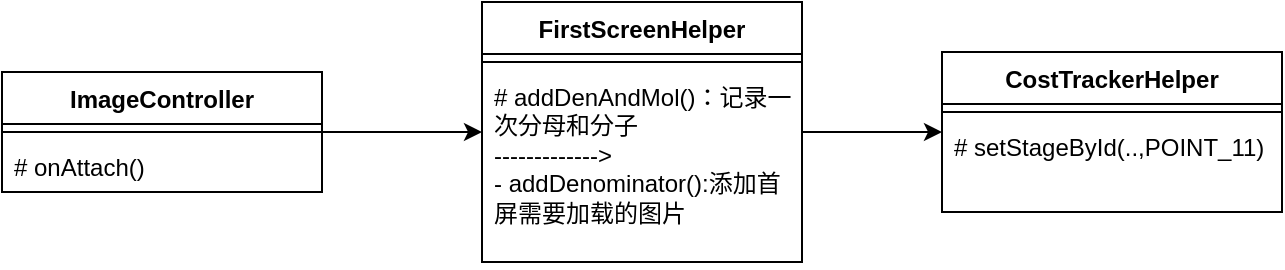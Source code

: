 <mxfile version="22.1.21" type="github">
  <diagram name="第 1 页" id="LGoJtnMll-p9bQYFJTr8">
    <mxGraphModel dx="1194" dy="606" grid="1" gridSize="10" guides="1" tooltips="1" connect="1" arrows="1" fold="1" page="1" pageScale="1" pageWidth="827" pageHeight="1169" math="0" shadow="0">
      <root>
        <mxCell id="0" />
        <mxCell id="1" parent="0" />
        <mxCell id="kR4ZC07iaH70RXkHfPFV-8" value="" style="edgeStyle=orthogonalEdgeStyle;rounded=0;orthogonalLoop=1;jettySize=auto;html=1;" edge="1" parent="1" source="kR4ZC07iaH70RXkHfPFV-1" target="kR4ZC07iaH70RXkHfPFV-5">
          <mxGeometry relative="1" as="geometry" />
        </mxCell>
        <mxCell id="kR4ZC07iaH70RXkHfPFV-1" value="ImageController" style="swimlane;fontStyle=1;align=center;verticalAlign=top;childLayout=stackLayout;horizontal=1;startSize=26;horizontalStack=0;resizeParent=1;resizeParentMax=0;resizeLast=0;collapsible=1;marginBottom=0;whiteSpace=wrap;html=1;" vertex="1" parent="1">
          <mxGeometry x="50" y="110" width="160" height="60" as="geometry" />
        </mxCell>
        <mxCell id="kR4ZC07iaH70RXkHfPFV-3" value="" style="line;strokeWidth=1;fillColor=none;align=left;verticalAlign=middle;spacingTop=-1;spacingLeft=3;spacingRight=3;rotatable=0;labelPosition=right;points=[];portConstraint=eastwest;strokeColor=inherit;" vertex="1" parent="kR4ZC07iaH70RXkHfPFV-1">
          <mxGeometry y="26" width="160" height="8" as="geometry" />
        </mxCell>
        <mxCell id="kR4ZC07iaH70RXkHfPFV-4" value="# onAttach()" style="text;strokeColor=none;fillColor=none;align=left;verticalAlign=top;spacingLeft=4;spacingRight=4;overflow=hidden;rotatable=0;points=[[0,0.5],[1,0.5]];portConstraint=eastwest;whiteSpace=wrap;html=1;" vertex="1" parent="kR4ZC07iaH70RXkHfPFV-1">
          <mxGeometry y="34" width="160" height="26" as="geometry" />
        </mxCell>
        <mxCell id="kR4ZC07iaH70RXkHfPFV-12" value="" style="edgeStyle=orthogonalEdgeStyle;rounded=0;orthogonalLoop=1;jettySize=auto;html=1;" edge="1" parent="1" source="kR4ZC07iaH70RXkHfPFV-5" target="kR4ZC07iaH70RXkHfPFV-9">
          <mxGeometry relative="1" as="geometry" />
        </mxCell>
        <mxCell id="kR4ZC07iaH70RXkHfPFV-5" value="FirstScreenHelper" style="swimlane;fontStyle=1;align=center;verticalAlign=top;childLayout=stackLayout;horizontal=1;startSize=26;horizontalStack=0;resizeParent=1;resizeParentMax=0;resizeLast=0;collapsible=1;marginBottom=0;whiteSpace=wrap;html=1;" vertex="1" parent="1">
          <mxGeometry x="290" y="75" width="160" height="130" as="geometry" />
        </mxCell>
        <mxCell id="kR4ZC07iaH70RXkHfPFV-6" value="" style="line;strokeWidth=1;fillColor=none;align=left;verticalAlign=middle;spacingTop=-1;spacingLeft=3;spacingRight=3;rotatable=0;labelPosition=right;points=[];portConstraint=eastwest;strokeColor=inherit;" vertex="1" parent="kR4ZC07iaH70RXkHfPFV-5">
          <mxGeometry y="26" width="160" height="8" as="geometry" />
        </mxCell>
        <mxCell id="kR4ZC07iaH70RXkHfPFV-7" value="# addDenAndMol()：记录一次分母和分子&lt;br&gt;-------------&amp;gt;&lt;br&gt;- addDenominator():添加首屏需要加载的图片" style="text;strokeColor=none;fillColor=none;align=left;verticalAlign=top;spacingLeft=4;spacingRight=4;overflow=hidden;rotatable=0;points=[[0,0.5],[1,0.5]];portConstraint=eastwest;whiteSpace=wrap;html=1;" vertex="1" parent="kR4ZC07iaH70RXkHfPFV-5">
          <mxGeometry y="34" width="160" height="96" as="geometry" />
        </mxCell>
        <mxCell id="kR4ZC07iaH70RXkHfPFV-9" value="CostTrackerHelper" style="swimlane;fontStyle=1;align=center;verticalAlign=top;childLayout=stackLayout;horizontal=1;startSize=26;horizontalStack=0;resizeParent=1;resizeParentMax=0;resizeLast=0;collapsible=1;marginBottom=0;whiteSpace=wrap;html=1;" vertex="1" parent="1">
          <mxGeometry x="520" y="100" width="170" height="80" as="geometry" />
        </mxCell>
        <mxCell id="kR4ZC07iaH70RXkHfPFV-10" value="" style="line;strokeWidth=1;fillColor=none;align=left;verticalAlign=middle;spacingTop=-1;spacingLeft=3;spacingRight=3;rotatable=0;labelPosition=right;points=[];portConstraint=eastwest;strokeColor=inherit;" vertex="1" parent="kR4ZC07iaH70RXkHfPFV-9">
          <mxGeometry y="26" width="170" height="8" as="geometry" />
        </mxCell>
        <mxCell id="kR4ZC07iaH70RXkHfPFV-11" value="# setStageById(..,POINT_11)" style="text;strokeColor=none;fillColor=none;align=left;verticalAlign=top;spacingLeft=4;spacingRight=4;overflow=hidden;rotatable=0;points=[[0,0.5],[1,0.5]];portConstraint=eastwest;whiteSpace=wrap;html=1;" vertex="1" parent="kR4ZC07iaH70RXkHfPFV-9">
          <mxGeometry y="34" width="170" height="46" as="geometry" />
        </mxCell>
      </root>
    </mxGraphModel>
  </diagram>
</mxfile>

